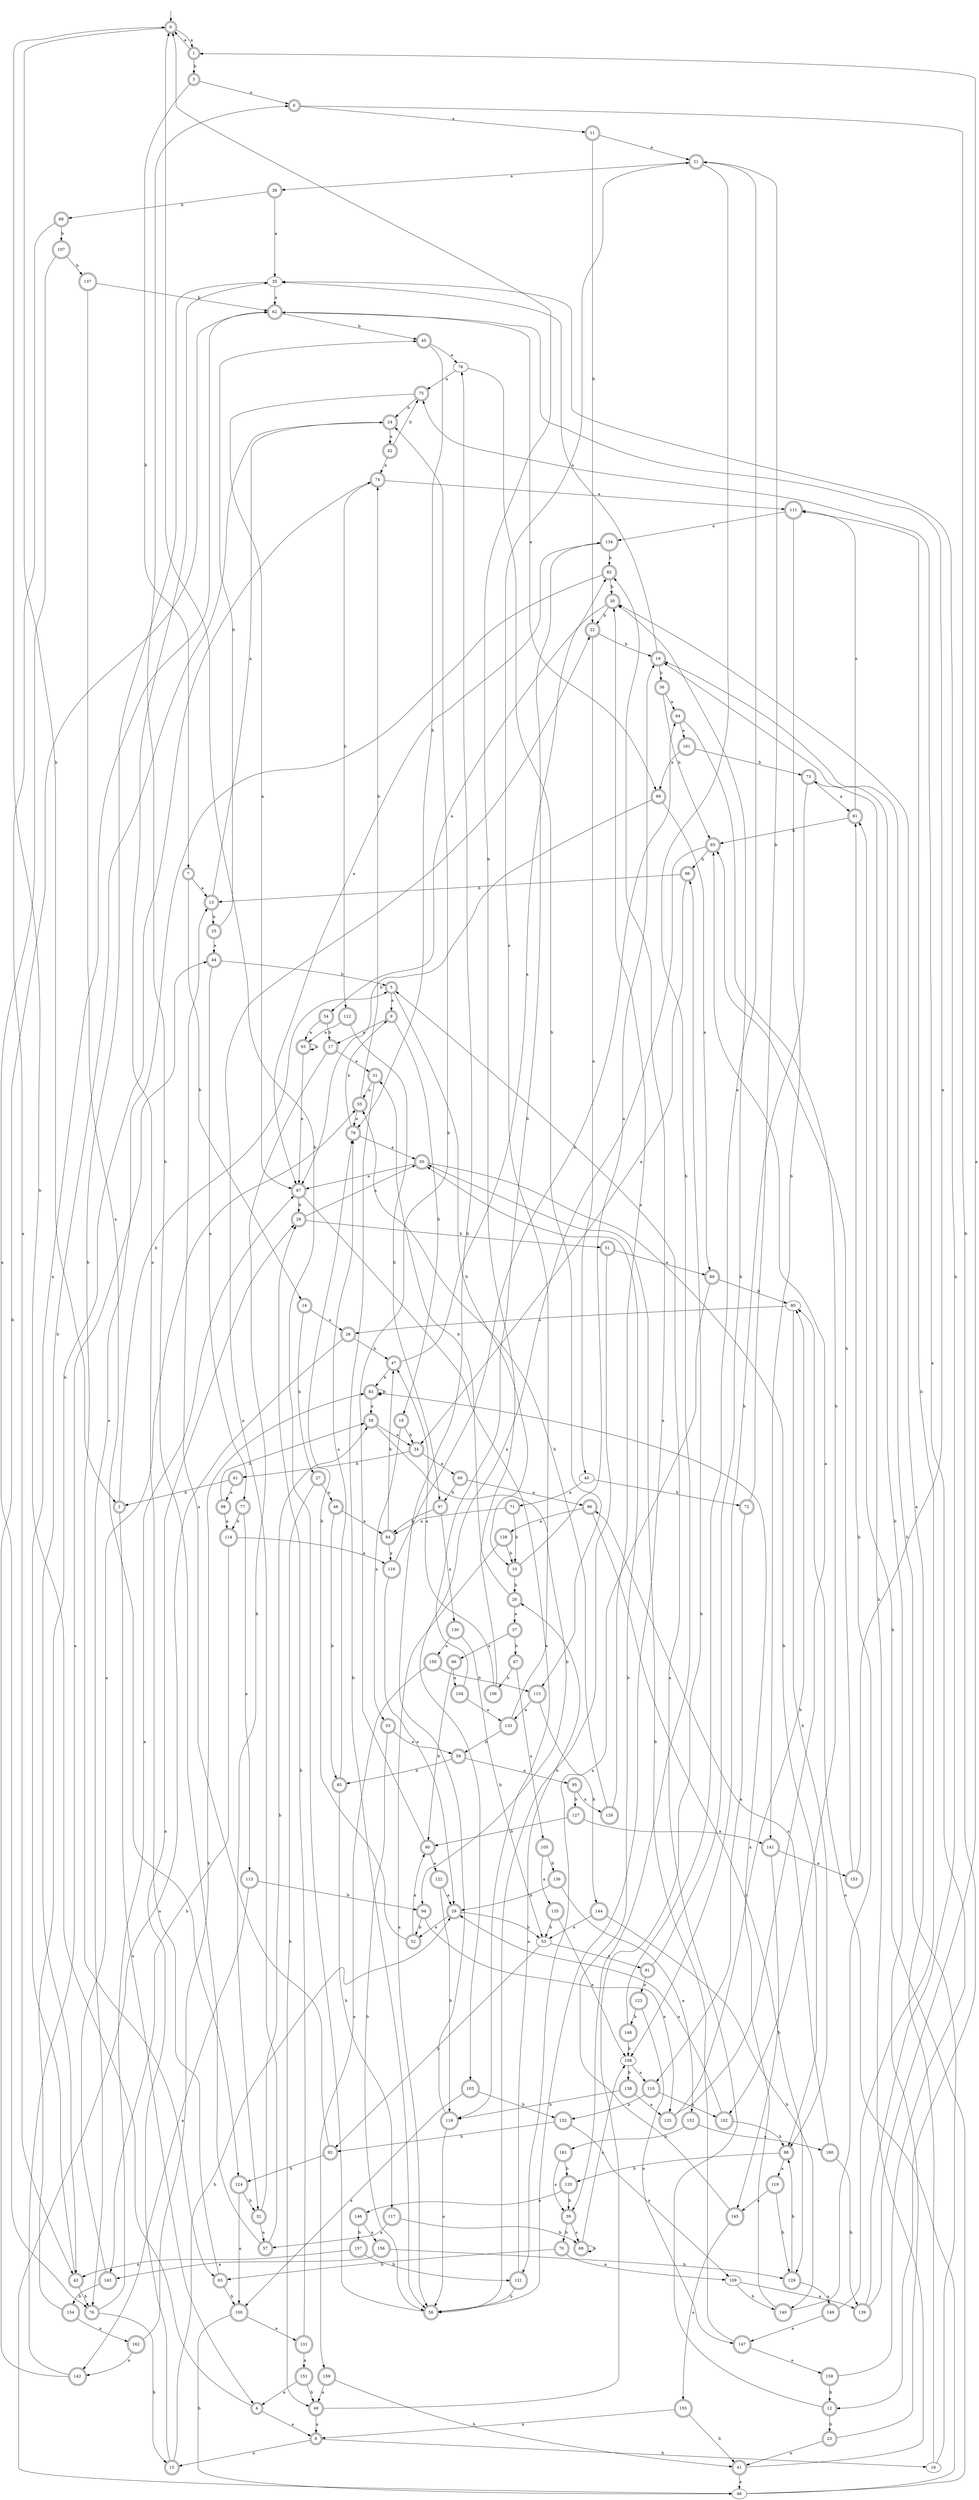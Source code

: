 digraph RandomDFA {
  __start0 [label="", shape=none];
  __start0 -> 0 [label=""];
  0 [shape=circle] [shape=doublecircle]
  0 -> 1 [label="a"]
  0 -> 2 [label="b"]
  1 [shape=doublecircle]
  1 -> 0 [label="a"]
  1 -> 3 [label="b"]
  2 [shape=doublecircle]
  2 -> 4 [label="a"]
  2 -> 5 [label="b"]
  3 [shape=doublecircle]
  3 -> 6 [label="a"]
  3 -> 7 [label="b"]
  4 [shape=doublecircle]
  4 -> 8 [label="a"]
  4 -> 0 [label="b"]
  5 [shape=doublecircle]
  5 -> 9 [label="a"]
  5 -> 10 [label="b"]
  6 [shape=doublecircle]
  6 -> 11 [label="a"]
  6 -> 12 [label="b"]
  7 [shape=doublecircle]
  7 -> 13 [label="a"]
  7 -> 14 [label="b"]
  8 [shape=doublecircle]
  8 -> 15 [label="a"]
  8 -> 16 [label="b"]
  9 [shape=doublecircle]
  9 -> 17 [label="a"]
  9 -> 18 [label="b"]
  10 [shape=doublecircle]
  10 -> 19 [label="a"]
  10 -> 20 [label="b"]
  11 [shape=doublecircle]
  11 -> 21 [label="a"]
  11 -> 22 [label="b"]
  12 [shape=doublecircle]
  12 -> 5 [label="a"]
  12 -> 23 [label="b"]
  13 [shape=doublecircle]
  13 -> 24 [label="a"]
  13 -> 25 [label="b"]
  14 [shape=doublecircle]
  14 -> 26 [label="a"]
  14 -> 27 [label="b"]
  15 [shape=doublecircle]
  15 -> 28 [label="a"]
  15 -> 29 [label="b"]
  16
  16 -> 30 [label="a"]
  16 -> 19 [label="b"]
  17 [shape=doublecircle]
  17 -> 31 [label="a"]
  17 -> 32 [label="b"]
  18 [shape=doublecircle]
  18 -> 33 [label="a"]
  18 -> 34 [label="b"]
  19 [shape=doublecircle]
  19 -> 35 [label="a"]
  19 -> 36 [label="b"]
  20 [shape=doublecircle]
  20 -> 37 [label="a"]
  20 -> 31 [label="b"]
  21 [shape=doublecircle]
  21 -> 38 [label="a"]
  21 -> 39 [label="b"]
  22 [shape=doublecircle]
  22 -> 40 [label="a"]
  22 -> 19 [label="b"]
  23 [shape=doublecircle]
  23 -> 41 [label="a"]
  23 -> 19 [label="b"]
  24 [shape=doublecircle]
  24 -> 42 [label="a"]
  24 -> 43 [label="b"]
  25 [shape=doublecircle]
  25 -> 44 [label="a"]
  25 -> 45 [label="b"]
  26 [shape=doublecircle]
  26 -> 46 [label="a"]
  26 -> 47 [label="b"]
  27 [shape=doublecircle]
  27 -> 48 [label="a"]
  27 -> 49 [label="b"]
  28 [shape=doublecircle]
  28 -> 50 [label="a"]
  28 -> 51 [label="b"]
  29 [shape=doublecircle]
  29 -> 52 [label="a"]
  29 -> 53 [label="b"]
  30 [shape=doublecircle]
  30 -> 54 [label="a"]
  30 -> 22 [label="b"]
  31 [shape=doublecircle]
  31 -> 55 [label="a"]
  31 -> 56 [label="b"]
  32 [shape=doublecircle]
  32 -> 57 [label="a"]
  32 -> 58 [label="b"]
  33 [shape=doublecircle]
  33 -> 59 [label="a"]
  33 -> 56 [label="b"]
  34 [shape=doublecircle]
  34 -> 60 [label="a"]
  34 -> 61 [label="b"]
  35
  35 -> 62 [label="a"]
  35 -> 63 [label="b"]
  36 [shape=doublecircle]
  36 -> 64 [label="a"]
  36 -> 65 [label="b"]
  37 [shape=doublecircle]
  37 -> 66 [label="a"]
  37 -> 67 [label="b"]
  38 [shape=doublecircle]
  38 -> 35 [label="a"]
  38 -> 68 [label="b"]
  39 [shape=doublecircle]
  39 -> 69 [label="a"]
  39 -> 70 [label="b"]
  40
  40 -> 71 [label="a"]
  40 -> 72 [label="b"]
  41 [shape=doublecircle]
  41 -> 46 [label="a"]
  41 -> 73 [label="b"]
  42 [shape=doublecircle]
  42 -> 74 [label="a"]
  42 -> 75 [label="b"]
  43 [shape=doublecircle]
  43 -> 62 [label="a"]
  43 -> 76 [label="b"]
  44 [shape=doublecircle]
  44 -> 77 [label="a"]
  44 -> 5 [label="b"]
  45 [shape=doublecircle]
  45 -> 78 [label="a"]
  45 -> 79 [label="b"]
  46
  46 -> 80 [label="a"]
  46 -> 81 [label="b"]
  47 [shape=doublecircle]
  47 -> 82 [label="a"]
  47 -> 83 [label="b"]
  48 [shape=doublecircle]
  48 -> 84 [label="a"]
  48 -> 85 [label="b"]
  49 [shape=doublecircle]
  49 -> 8 [label="a"]
  49 -> 86 [label="b"]
  50 [shape=doublecircle]
  50 -> 87 [label="a"]
  50 -> 88 [label="b"]
  51 [shape=doublecircle]
  51 -> 89 [label="a"]
  51 -> 56 [label="b"]
  52 [shape=doublecircle]
  52 -> 90 [label="a"]
  52 -> 79 [label="b"]
  53
  53 -> 91 [label="a"]
  53 -> 92 [label="b"]
  54 [shape=doublecircle]
  54 -> 93 [label="a"]
  54 -> 17 [label="b"]
  55 [shape=doublecircle]
  55 -> 79 [label="a"]
  55 -> 74 [label="b"]
  56 [shape=doublecircle]
  56 -> 82 [label="a"]
  56 -> 0 [label="b"]
  57 [shape=doublecircle]
  57 -> 22 [label="a"]
  57 -> 6 [label="b"]
  58 [shape=doublecircle]
  58 -> 34 [label="a"]
  58 -> 94 [label="b"]
  59 [shape=doublecircle]
  59 -> 95 [label="a"]
  59 -> 85 [label="b"]
  60 [shape=doublecircle]
  60 -> 96 [label="a"]
  60 -> 97 [label="b"]
  61 [shape=doublecircle]
  61 -> 98 [label="a"]
  61 -> 2 [label="b"]
  62 [shape=doublecircle]
  62 -> 99 [label="a"]
  62 -> 45 [label="b"]
  63 [shape=doublecircle]
  63 -> 35 [label="a"]
  63 -> 100 [label="b"]
  64 [shape=doublecircle]
  64 -> 101 [label="a"]
  64 -> 102 [label="b"]
  65 [shape=doublecircle]
  65 -> 103 [label="a"]
  65 -> 86 [label="b"]
  66 [shape=doublecircle]
  66 -> 104 [label="a"]
  66 -> 90 [label="b"]
  67 [shape=doublecircle]
  67 -> 105 [label="a"]
  67 -> 106 [label="b"]
  68 [shape=doublecircle]
  68 -> 43 [label="a"]
  68 -> 107 [label="b"]
  69 [shape=doublecircle]
  69 -> 108 [label="a"]
  69 -> 69 [label="b"]
  70 [shape=doublecircle]
  70 -> 109 [label="a"]
  70 -> 63 [label="b"]
  71 [shape=doublecircle]
  71 -> 84 [label="a"]
  71 -> 10 [label="b"]
  72 [shape=doublecircle]
  72 -> 110 [label="a"]
  72 -> 21 [label="b"]
  73 [shape=doublecircle]
  73 -> 81 [label="a"]
  73 -> 108 [label="b"]
  74 [shape=doublecircle]
  74 -> 111 [label="a"]
  74 -> 112 [label="b"]
  75 [shape=doublecircle]
  75 -> 87 [label="a"]
  75 -> 24 [label="b"]
  76 [shape=doublecircle]
  76 -> 87 [label="a"]
  76 -> 15 [label="b"]
  77 [shape=doublecircle]
  77 -> 113 [label="a"]
  77 -> 114 [label="b"]
  78
  78 -> 75 [label="a"]
  78 -> 115 [label="b"]
  79 [shape=doublecircle]
  79 -> 50 [label="a"]
  79 -> 9 [label="b"]
  80
  80 -> 26 [label="a"]
  80 -> 88 [label="b"]
  81 [shape=doublecircle]
  81 -> 111 [label="a"]
  81 -> 65 [label="b"]
  82 [shape=doublecircle]
  82 -> 76 [label="a"]
  82 -> 30 [label="b"]
  83 [shape=doublecircle]
  83 -> 58 [label="a"]
  83 -> 83 [label="b"]
  84 [shape=doublecircle]
  84 -> 116 [label="a"]
  84 -> 47 [label="b"]
  85 [shape=doublecircle]
  85 -> 79 [label="a"]
  85 -> 117 [label="b"]
  86 [shape=doublecircle]
  86 -> 34 [label="a"]
  86 -> 13 [label="b"]
  87 [shape=doublecircle]
  87 -> 118 [label="a"]
  87 -> 28 [label="b"]
  88 [shape=doublecircle]
  88 -> 119 [label="a"]
  88 -> 120 [label="b"]
  89 [shape=doublecircle]
  89 -> 121 [label="a"]
  89 -> 80 [label="b"]
  90 [shape=doublecircle]
  90 -> 122 [label="a"]
  90 -> 24 [label="b"]
  91 [shape=doublecircle]
  91 -> 123 [label="a"]
  91 -> 30 [label="b"]
  92 [shape=doublecircle]
  92 -> 13 [label="a"]
  92 -> 124 [label="b"]
  93 [shape=doublecircle]
  93 -> 87 [label="a"]
  93 -> 93 [label="b"]
  94 [shape=doublecircle]
  94 -> 125 [label="a"]
  94 -> 52 [label="b"]
  95 [shape=doublecircle]
  95 -> 126 [label="a"]
  95 -> 127 [label="b"]
  96 [shape=doublecircle]
  96 -> 128 [label="a"]
  96 -> 129 [label="b"]
  97 [shape=doublecircle]
  97 -> 130 [label="a"]
  97 -> 84 [label="b"]
  98 [shape=doublecircle]
  98 -> 114 [label="a"]
  98 -> 58 [label="b"]
  99 [shape=doublecircle]
  99 -> 89 [label="a"]
  99 -> 87 [label="b"]
  100 [shape=doublecircle]
  100 -> 131 [label="a"]
  100 -> 46 [label="b"]
  101 [shape=doublecircle]
  101 -> 99 [label="a"]
  101 -> 73 [label="b"]
  102 [shape=doublecircle]
  102 -> 29 [label="a"]
  102 -> 88 [label="b"]
  103 [shape=doublecircle]
  103 -> 100 [label="a"]
  103 -> 132 [label="b"]
  104 [shape=doublecircle]
  104 -> 133 [label="a"]
  104 -> 134 [label="b"]
  105 [shape=doublecircle]
  105 -> 135 [label="a"]
  105 -> 136 [label="b"]
  106 [shape=doublecircle]
  106 -> 47 [label="a"]
  106 -> 0 [label="b"]
  107 [shape=doublecircle]
  107 -> 76 [label="a"]
  107 -> 137 [label="b"]
  108
  108 -> 110 [label="a"]
  108 -> 138 [label="b"]
  109
  109 -> 139 [label="a"]
  109 -> 140 [label="b"]
  110 [shape=doublecircle]
  110 -> 102 [label="a"]
  110 -> 132 [label="b"]
  111 [shape=doublecircle]
  111 -> 134 [label="a"]
  111 -> 141 [label="b"]
  112 [shape=doublecircle]
  112 -> 93 [label="a"]
  112 -> 97 [label="b"]
  113 [shape=doublecircle]
  113 -> 142 [label="a"]
  113 -> 94 [label="b"]
  114 [shape=doublecircle]
  114 -> 116 [label="a"]
  114 -> 143 [label="b"]
  115 [shape=doublecircle]
  115 -> 133 [label="a"]
  115 -> 144 [label="b"]
  116 [shape=doublecircle]
  116 -> 29 [label="a"]
  116 -> 64 [label="b"]
  117 [shape=doublecircle]
  117 -> 57 [label="a"]
  117 -> 69 [label="b"]
  118 [shape=doublecircle]
  118 -> 56 [label="a"]
  118 -> 78 [label="b"]
  119 [shape=doublecircle]
  119 -> 145 [label="a"]
  119 -> 129 [label="b"]
  120 [shape=doublecircle]
  120 -> 146 [label="a"]
  120 -> 39 [label="b"]
  121 [shape=doublecircle]
  121 -> 20 [label="a"]
  121 -> 56 [label="b"]
  122 [shape=doublecircle]
  122 -> 29 [label="a"]
  122 -> 118 [label="b"]
  123 [shape=doublecircle]
  123 -> 147 [label="a"]
  123 -> 148 [label="b"]
  124 [shape=doublecircle]
  124 -> 100 [label="a"]
  124 -> 32 [label="b"]
  125 [shape=doublecircle]
  125 -> 65 [label="a"]
  125 -> 80 [label="b"]
  126 [shape=doublecircle]
  126 -> 30 [label="a"]
  126 -> 55 [label="b"]
  127 [shape=doublecircle]
  127 -> 141 [label="a"]
  127 -> 90 [label="b"]
  128 [shape=doublecircle]
  128 -> 56 [label="a"]
  128 -> 10 [label="b"]
  129 [shape=doublecircle]
  129 -> 149 [label="a"]
  129 -> 88 [label="b"]
  130 [shape=doublecircle]
  130 -> 150 [label="a"]
  130 -> 53 [label="b"]
  131 [shape=doublecircle]
  131 -> 151 [label="a"]
  131 -> 28 [label="b"]
  132 [shape=doublecircle]
  132 -> 109 [label="a"]
  132 -> 92 [label="b"]
  133 [shape=doublecircle]
  133 -> 21 [label="a"]
  133 -> 59 [label="b"]
  134 [shape=doublecircle]
  134 -> 87 [label="a"]
  134 -> 82 [label="b"]
  135 [shape=doublecircle]
  135 -> 108 [label="a"]
  135 -> 53 [label="b"]
  136 [shape=doublecircle]
  136 -> 152 [label="a"]
  136 -> 29 [label="b"]
  137 [shape=doublecircle]
  137 -> 124 [label="a"]
  137 -> 62 [label="b"]
  138 [shape=doublecircle]
  138 -> 125 [label="a"]
  138 -> 118 [label="b"]
  139 [shape=doublecircle]
  139 -> 1 [label="a"]
  139 -> 35 [label="b"]
  140 [shape=doublecircle]
  140 -> 83 [label="a"]
  140 -> 81 [label="b"]
  141 [shape=doublecircle]
  141 -> 153 [label="a"]
  141 -> 145 [label="b"]
  142 [shape=doublecircle]
  142 -> 44 [label="a"]
  142 -> 62 [label="b"]
  143 [shape=doublecircle]
  143 -> 55 [label="a"]
  143 -> 154 [label="b"]
  144 [shape=doublecircle]
  144 -> 53 [label="a"]
  144 -> 140 [label="b"]
  145 [shape=doublecircle]
  145 -> 155 [label="a"]
  145 -> 50 [label="b"]
  146 [shape=doublecircle]
  146 -> 156 [label="a"]
  146 -> 157 [label="b"]
  147 [shape=doublecircle]
  147 -> 158 [label="a"]
  147 -> 50 [label="b"]
  148 [shape=doublecircle]
  148 -> 21 [label="a"]
  148 -> 108 [label="b"]
  149 [shape=doublecircle]
  149 -> 147 [label="a"]
  149 -> 111 [label="b"]
  150 [shape=doublecircle]
  150 -> 159 [label="a"]
  150 -> 115 [label="b"]
  151 [shape=doublecircle]
  151 -> 4 [label="a"]
  151 -> 49 [label="b"]
  152 [shape=doublecircle]
  152 -> 160 [label="a"]
  152 -> 161 [label="b"]
  153 [shape=doublecircle]
  153 -> 62 [label="a"]
  153 -> 65 [label="b"]
  154 [shape=doublecircle]
  154 -> 162 [label="a"]
  154 -> 74 [label="b"]
  155 [shape=doublecircle]
  155 -> 8 [label="a"]
  155 -> 41 [label="b"]
  156 [shape=doublecircle]
  156 -> 143 [label="a"]
  156 -> 129 [label="b"]
  157 [shape=doublecircle]
  157 -> 43 [label="a"]
  157 -> 121 [label="b"]
  158 [shape=doublecircle]
  158 -> 75 [label="a"]
  158 -> 12 [label="b"]
  159 [shape=doublecircle]
  159 -> 49 [label="a"]
  159 -> 41 [label="b"]
  160 [shape=doublecircle]
  160 -> 96 [label="a"]
  160 -> 139 [label="b"]
  161 [shape=doublecircle]
  161 -> 39 [label="a"]
  161 -> 120 [label="b"]
  162 [shape=doublecircle]
  162 -> 142 [label="a"]
  162 -> 83 [label="b"]
}
